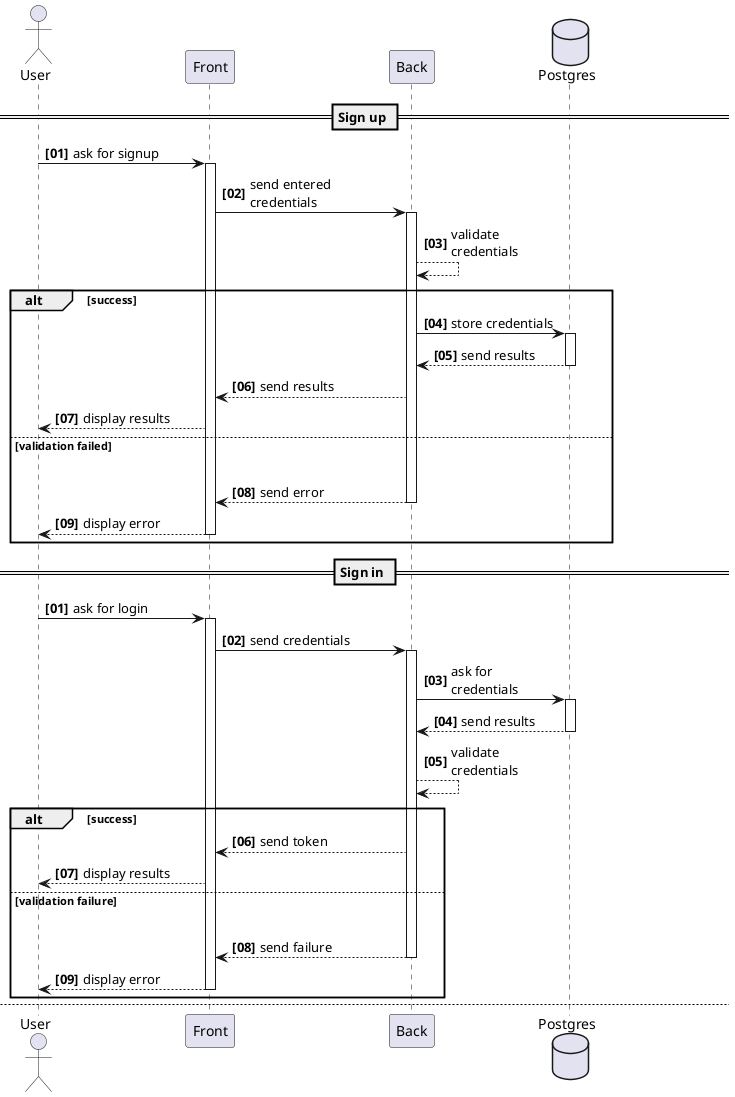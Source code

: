 @startuml PolyCookerTAD
skinparam responseMessageBelowArrow true
actor User
participant Front as Front
participant Back as Back
database Postgres as Postgres

== Sign up ==
autonumber "<b>[00]"
User -> Front ++: ask for signup
Front -> Back ++: send entered\ncredentials
Back --> Back: validate\ncredentials
alt success
Back -> Postgres ++: store credentials
return send results
Back --> Front: send results
Front --> User: display results
else validation failed
|||
Back --> Front --: send error
Front --> User --: display error
end

== Sign in ==
autonumber "<b>[00]"
User -> Front ++: ask for login
Front -> Back ++: send credentials
Back -> Postgres ++:ask for\ncredentials
return send results
Back --> Back: validate\ncredentials
alt success
Back --> Front: send token
Front --> User: display results
else validation failure
|||
Back --> Front --: send failure
Front --> User --: display error
end

newpage

== Guest user ==
autonumber "<b>[00]"
User -> Front ++: ask for unprotected\nressources
Front -> Back ++: send GET\nrequests
Back -> Postgres ++: fetch datas
return: send results
return: send results
return: display results

== Normal user (Guest user +) ==
autonumber "<b>[00]"
User -> Front ++: ask for protected\nressources
Front -> Back ++: send POST/PUT/DELETE\nrequests
Back --> Back: validate token\nand ownership
alt success
Back -> Postgres ++: fetch datas
return: send results
Back --> Front: send results
Front --> User: display results
else validation failure
|||
return send error
return display error
end

== Admin user (Normal user +) ==
autonumber "<b>[00]"
User -> Front ++: ask for protected\nressources
Front -> Back ++: send POST/PUT/DELETE\nrequests
Back --> Back: validate token\nand ownership
note right #FFC:an admin will be able\nto access other\nuser's ressources
alt success
Back -> Postgres ++: fetch datas
return: send results
Back --> Front: send results
Front --> User: display results
else validation failure
|||
return send error
return display error
end
@enduml